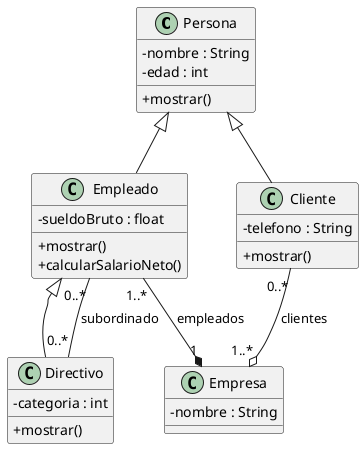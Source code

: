 @startuml empresa
'https://plantuml.com/class-diagram

'left to right direction
skinparam classAttributeIconSize 0

Persona <|-- Empleado
Persona <|-- Cliente

Empleado <|-- Directivo
Empleado "0..*" -- "0..*" Directivo : subordinado

Empleado "1..*" --* "1" Empresa : empleados
Cliente "0..*" --o "1..*" Empresa : clientes

class Persona {
    - nombre : String
    - edad : int
    + mostrar()
}

class Empleado {
    - sueldoBruto : float
    + mostrar()
    + calcularSalarioNeto()
}

class Cliente {
    - telefono : String
    + mostrar()
}

class Directivo {
    - categoria : int
    + mostrar()
}

class Empresa {
    - nombre : String
}

@enduml